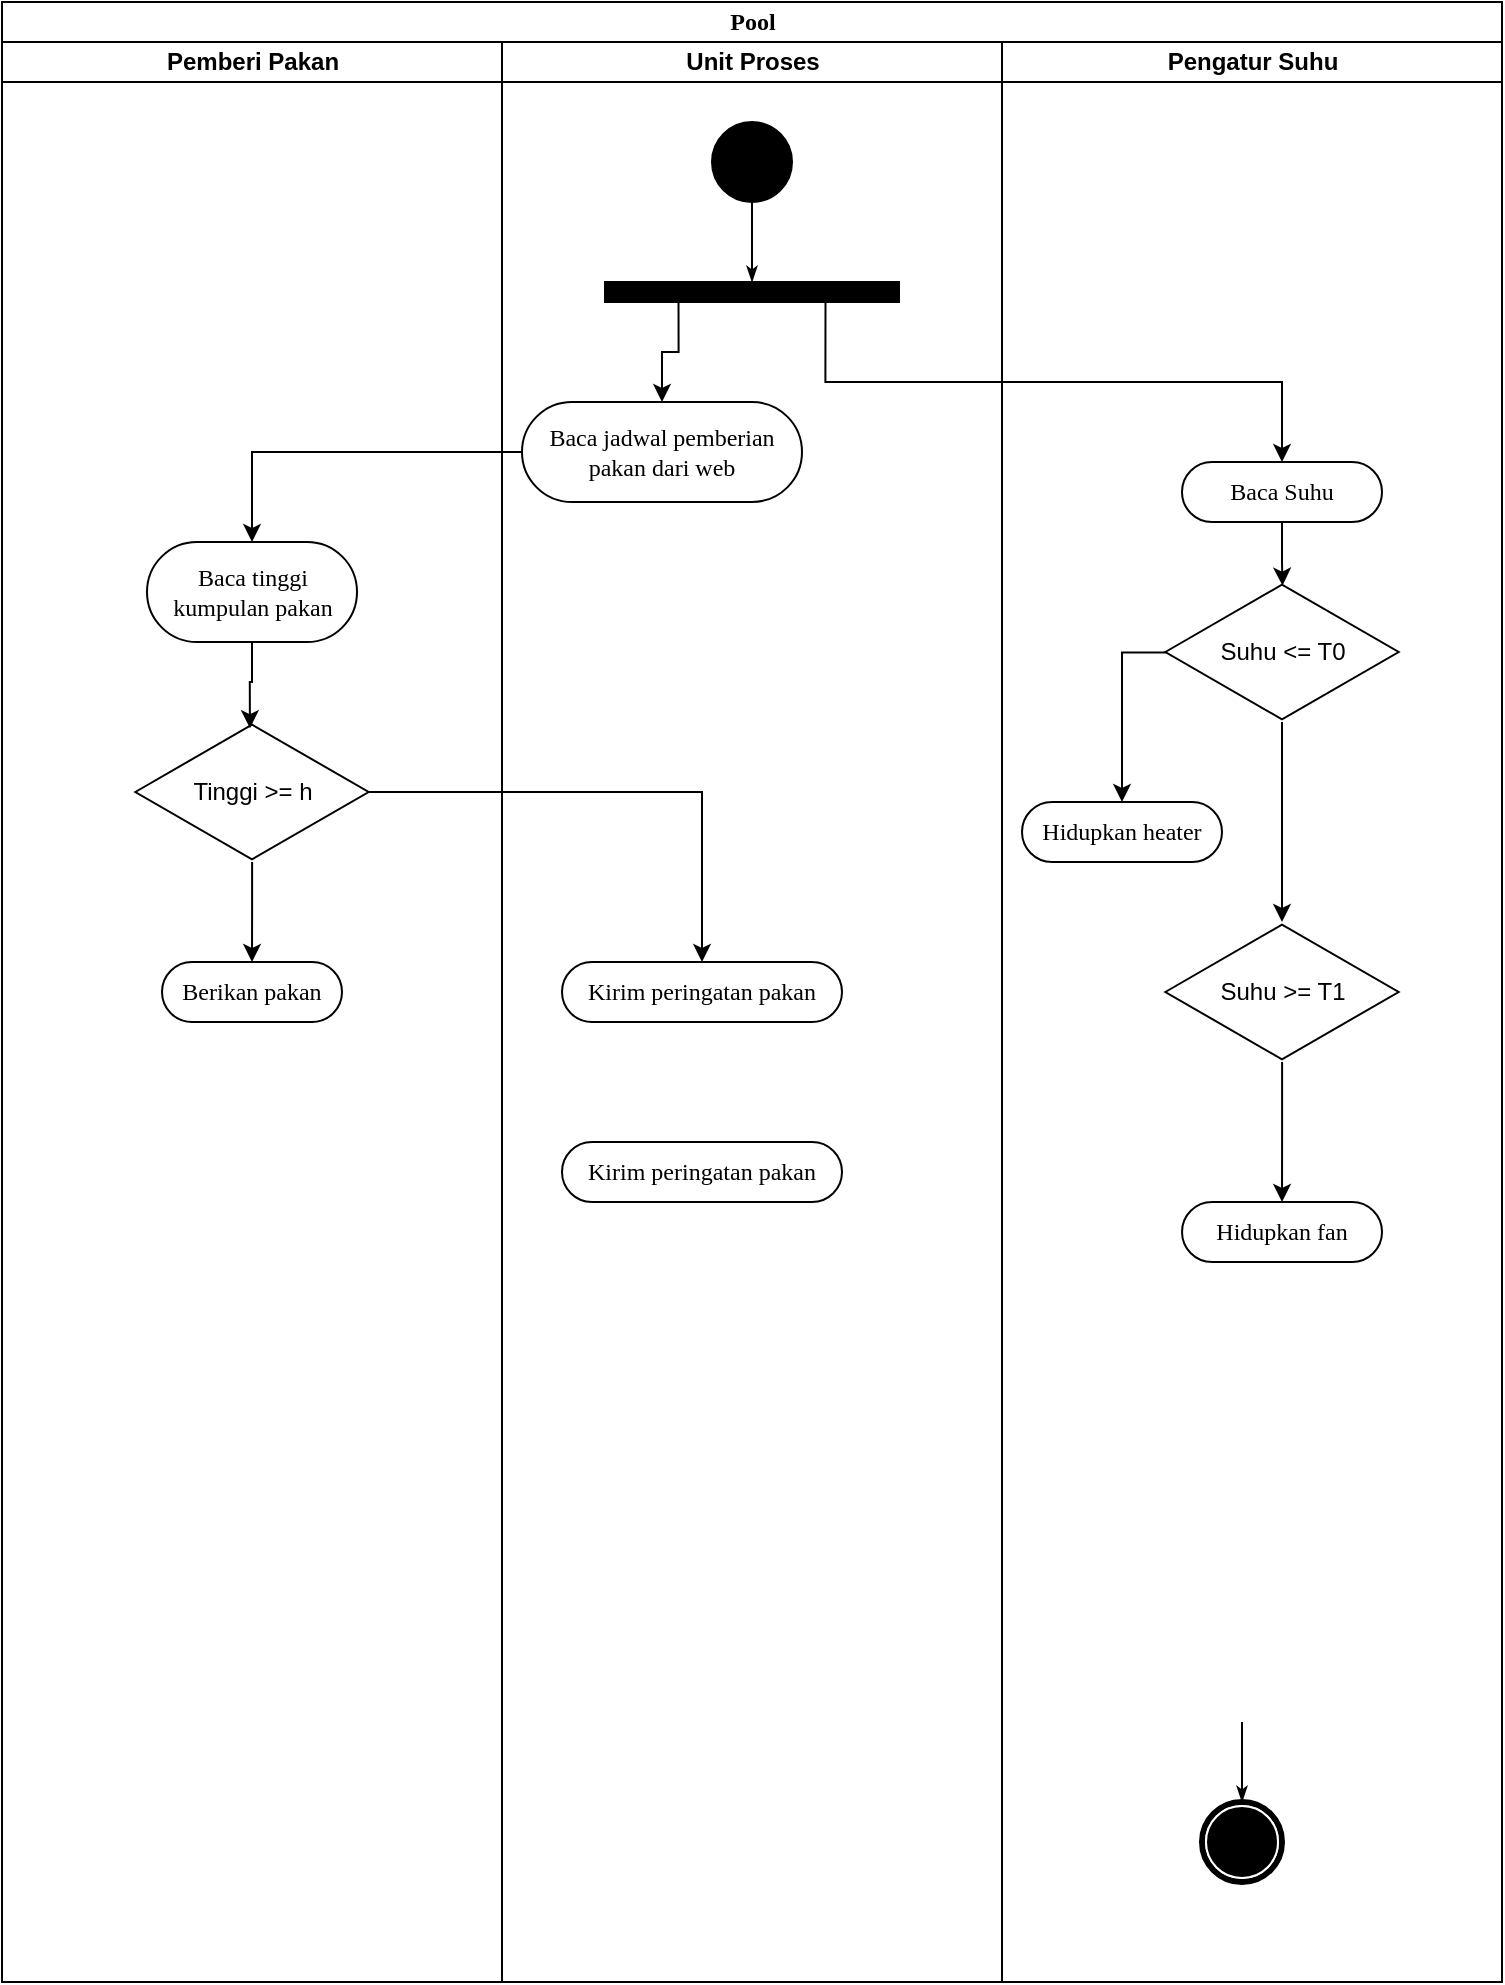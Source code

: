 <mxfile version="24.4.13" type="github">
  <diagram name="Page-1" id="0783ab3e-0a74-02c8-0abd-f7b4e66b4bec">
    <mxGraphModel dx="983" dy="576" grid="1" gridSize="10" guides="1" tooltips="1" connect="1" arrows="1" fold="1" page="1" pageScale="1" pageWidth="850" pageHeight="1100" background="none" math="0" shadow="0">
      <root>
        <mxCell id="0" />
        <mxCell id="1" parent="0" />
        <mxCell id="1c1d494c118603dd-1" value="Pool" style="swimlane;html=1;childLayout=stackLayout;startSize=20;rounded=0;shadow=0;comic=0;labelBackgroundColor=none;strokeWidth=1;fontFamily=Verdana;fontSize=12;align=center;" parent="1" vertex="1">
          <mxGeometry x="40" y="20" width="750" height="990" as="geometry" />
        </mxCell>
        <mxCell id="1c1d494c118603dd-2" value="Pemberi Pakan" style="swimlane;html=1;startSize=20;" parent="1c1d494c118603dd-1" vertex="1">
          <mxGeometry y="20" width="250" height="970" as="geometry" />
        </mxCell>
        <mxCell id="1c1d494c118603dd-35" style="edgeStyle=none;rounded=0;html=1;labelBackgroundColor=none;startArrow=none;startFill=0;startSize=5;endArrow=classicThin;endFill=1;endSize=5;jettySize=auto;orthogonalLoop=1;strokeWidth=1;fontFamily=Verdana;fontSize=12" parent="1c1d494c118603dd-2" source="1c1d494c118603dd-10" edge="1">
          <mxGeometry relative="1" as="geometry">
            <mxPoint x="142.273" y="335" as="targetPoint" />
          </mxGeometry>
        </mxCell>
        <mxCell id="1c1d494c118603dd-47" style="edgeStyle=none;rounded=0;html=1;dashed=1;labelBackgroundColor=none;startArrow=none;startFill=0;startSize=5;endArrow=oval;endFill=0;endSize=5;jettySize=auto;orthogonalLoop=1;strokeWidth=1;fontFamily=Verdana;fontSize=12" parent="1c1d494c118603dd-2" source="1c1d494c118603dd-21" edge="1">
          <mxGeometry relative="1" as="geometry">
            <mxPoint x="140" y="295" as="targetPoint" />
          </mxGeometry>
        </mxCell>
        <mxCell id="1c1d494c118603dd-3" value="Unit Proses" style="swimlane;html=1;startSize=20;" parent="1c1d494c118603dd-1" vertex="1">
          <mxGeometry x="250" y="20" width="250" height="970" as="geometry" />
        </mxCell>
        <mxCell id="IyHvIqkEpkZ7_U9i_g5_-25" style="edgeStyle=orthogonalEdgeStyle;rounded=0;orthogonalLoop=1;jettySize=auto;html=1;exitX=0.25;exitY=1;exitDx=0;exitDy=0;entryX=0.5;entryY=0;entryDx=0;entryDy=0;" edge="1" parent="1c1d494c118603dd-3" source="60571a20871a0731-3" target="1c1d494c118603dd-6">
          <mxGeometry relative="1" as="geometry" />
        </mxCell>
        <mxCell id="60571a20871a0731-3" value="" style="whiteSpace=wrap;html=1;rounded=0;shadow=0;comic=0;labelBackgroundColor=none;strokeWidth=1;fillColor=#000000;fontFamily=Verdana;fontSize=12;align=center;rotation=0;" parent="1c1d494c118603dd-3" vertex="1">
          <mxGeometry x="51.5" y="120" width="147" height="10" as="geometry" />
        </mxCell>
        <mxCell id="1c1d494c118603dd-40" style="edgeStyle=none;rounded=0;html=1;labelBackgroundColor=none;startArrow=none;startFill=0;startSize=5;endArrow=classicThin;endFill=1;endSize=5;jettySize=auto;orthogonalLoop=1;strokeWidth=1;fontFamily=Verdana;fontSize=12" parent="1c1d494c118603dd-3" target="1c1d494c118603dd-15" edge="1">
          <mxGeometry relative="1" as="geometry">
            <mxPoint x="125.5" y="480" as="sourcePoint" />
          </mxGeometry>
        </mxCell>
        <mxCell id="1c1d494c118603dd-39" style="edgeStyle=none;rounded=0;html=1;labelBackgroundColor=none;startArrow=none;startFill=0;startSize=5;endArrow=classicThin;endFill=1;endSize=5;jettySize=auto;orthogonalLoop=1;strokeWidth=1;fontFamily=Verdana;fontSize=12" parent="1c1d494c118603dd-3" target="1c1d494c118603dd-11" edge="1">
          <mxGeometry relative="1" as="geometry">
            <mxPoint x="113.55" y="420" as="sourcePoint" />
          </mxGeometry>
        </mxCell>
        <mxCell id="1c1d494c118603dd-32" style="edgeStyle=orthogonalEdgeStyle;rounded=0;html=1;entryX=0.25;entryY=0;labelBackgroundColor=none;startArrow=none;startFill=0;startSize=5;endArrow=classicThin;endFill=1;endSize=5;jettySize=auto;orthogonalLoop=1;strokeWidth=1;fontFamily=Verdana;fontSize=12" parent="1c1d494c118603dd-3" source="1c1d494c118603dd-14" edge="1">
          <mxGeometry relative="1" as="geometry">
            <mxPoint x="76.75" y="410" as="targetPoint" />
          </mxGeometry>
        </mxCell>
        <mxCell id="1c1d494c118603dd-41" style="edgeStyle=none;rounded=0;html=1;labelBackgroundColor=none;startArrow=none;startFill=0;startSize=5;endArrow=classicThin;endFill=1;endSize=5;jettySize=auto;orthogonalLoop=1;strokeWidth=1;fontFamily=Verdana;fontSize=12" parent="1c1d494c118603dd-3" source="1c1d494c118603dd-15" edge="1">
          <mxGeometry relative="1" as="geometry">
            <mxPoint x="140.357" y="580" as="targetPoint" />
          </mxGeometry>
        </mxCell>
        <mxCell id="1c1d494c118603dd-52" style="edgeStyle=none;rounded=0;html=1;dashed=1;labelBackgroundColor=none;startArrow=none;startFill=0;startSize=5;endArrow=oval;endFill=0;endSize=5;jettySize=auto;orthogonalLoop=1;strokeWidth=1;fontFamily=Verdana;fontSize=12" parent="1c1d494c118603dd-3" source="1c1d494c118603dd-23" edge="1">
          <mxGeometry relative="1" as="geometry">
            <mxPoint x="101.793" y="480" as="targetPoint" />
          </mxGeometry>
        </mxCell>
        <mxCell id="1c1d494c118603dd-53" style="edgeStyle=none;rounded=0;html=1;dashed=1;labelBackgroundColor=none;startArrow=none;startFill=0;startSize=5;endArrow=oval;endFill=0;endSize=5;jettySize=auto;orthogonalLoop=1;strokeWidth=1;fontFamily=Verdana;fontSize=12" parent="1c1d494c118603dd-3" source="1c1d494c118603dd-23" edge="1">
          <mxGeometry relative="1" as="geometry">
            <mxPoint x="125" y="529.167" as="targetPoint" />
          </mxGeometry>
        </mxCell>
        <mxCell id="1c1d494c118603dd-54" style="edgeStyle=none;rounded=0;html=1;dashed=1;labelBackgroundColor=none;startArrow=none;startFill=0;startSize=5;endArrow=oval;endFill=0;endSize=5;jettySize=auto;orthogonalLoop=1;strokeWidth=1;fontFamily=Verdana;fontSize=12" parent="1c1d494c118603dd-3" source="1c1d494c118603dd-24" edge="1">
          <mxGeometry relative="1" as="geometry">
            <mxPoint x="127.081" y="610" as="targetPoint" />
          </mxGeometry>
        </mxCell>
        <mxCell id="60571a20871a0731-4" value="" style="ellipse;whiteSpace=wrap;html=1;rounded=0;shadow=0;comic=0;labelBackgroundColor=none;strokeWidth=1;fillColor=#000000;fontFamily=Verdana;fontSize=12;align=center;" parent="1c1d494c118603dd-3" vertex="1">
          <mxGeometry x="105" y="40" width="40" height="40" as="geometry" />
        </mxCell>
        <mxCell id="1c1d494c118603dd-28" style="edgeStyle=orthogonalEdgeStyle;rounded=0;html=1;entryX=0.5;entryY=0;labelBackgroundColor=none;startArrow=none;startFill=0;startSize=5;endArrow=classicThin;endFill=1;endSize=5;jettySize=auto;orthogonalLoop=1;strokeWidth=1;fontFamily=Verdana;fontSize=12;exitX=0.5;exitY=1;exitDx=0;exitDy=0;entryDx=0;entryDy=0;" parent="1c1d494c118603dd-3" source="60571a20871a0731-4" target="60571a20871a0731-3" edge="1">
          <mxGeometry relative="1" as="geometry">
            <Array as="points" />
            <mxPoint x="-70" y="125" as="sourcePoint" />
          </mxGeometry>
        </mxCell>
        <mxCell id="1c1d494c118603dd-6" value="Baca jadwal pemberian pakan dari web" style="rounded=1;whiteSpace=wrap;html=1;shadow=0;comic=0;labelBackgroundColor=none;strokeWidth=1;fontFamily=Verdana;fontSize=12;align=center;arcSize=50;" parent="1c1d494c118603dd-3" vertex="1">
          <mxGeometry x="10" y="180" width="140" height="50" as="geometry" />
        </mxCell>
        <mxCell id="IyHvIqkEpkZ7_U9i_g5_-24" value="Baca tinggi kumpulan pakan" style="rounded=1;whiteSpace=wrap;html=1;shadow=0;comic=0;labelBackgroundColor=none;strokeWidth=1;fontFamily=Verdana;fontSize=12;align=center;arcSize=50;" vertex="1" parent="1c1d494c118603dd-3">
          <mxGeometry x="-177.5" y="250" width="105" height="50" as="geometry" />
        </mxCell>
        <mxCell id="IyHvIqkEpkZ7_U9i_g5_-29" value="Tinggi &amp;gt;= h" style="html=1;whiteSpace=wrap;aspect=fixed;shape=isoRectangle;" vertex="1" parent="1c1d494c118603dd-3">
          <mxGeometry x="-183.34" y="340" width="116.67" height="70" as="geometry" />
        </mxCell>
        <mxCell id="IyHvIqkEpkZ7_U9i_g5_-26" value="Berikan pakan" style="rounded=1;whiteSpace=wrap;html=1;shadow=0;comic=0;labelBackgroundColor=none;strokeWidth=1;fontFamily=Verdana;fontSize=12;align=center;arcSize=50;" vertex="1" parent="1c1d494c118603dd-3">
          <mxGeometry x="-170" y="460" width="90" height="30" as="geometry" />
        </mxCell>
        <mxCell id="IyHvIqkEpkZ7_U9i_g5_-28" style="edgeStyle=orthogonalEdgeStyle;rounded=0;orthogonalLoop=1;jettySize=auto;html=1;entryX=0.5;entryY=0;entryDx=0;entryDy=0;" edge="1" parent="1c1d494c118603dd-3" source="1c1d494c118603dd-6" target="IyHvIqkEpkZ7_U9i_g5_-24">
          <mxGeometry relative="1" as="geometry" />
        </mxCell>
        <mxCell id="IyHvIqkEpkZ7_U9i_g5_-27" value="Kirim peringatan pakan" style="rounded=1;whiteSpace=wrap;html=1;shadow=0;comic=0;labelBackgroundColor=none;strokeWidth=1;fontFamily=Verdana;fontSize=12;align=center;arcSize=50;" vertex="1" parent="1c1d494c118603dd-3">
          <mxGeometry x="30" y="460" width="140" height="30" as="geometry" />
        </mxCell>
        <mxCell id="IyHvIqkEpkZ7_U9i_g5_-32" style="edgeStyle=orthogonalEdgeStyle;rounded=0;orthogonalLoop=1;jettySize=auto;html=1;entryX=0.5;entryY=0;entryDx=0;entryDy=0;" edge="1" parent="1c1d494c118603dd-3" source="IyHvIqkEpkZ7_U9i_g5_-29" target="IyHvIqkEpkZ7_U9i_g5_-27">
          <mxGeometry relative="1" as="geometry" />
        </mxCell>
        <mxCell id="IyHvIqkEpkZ7_U9i_g5_-30" style="edgeStyle=orthogonalEdgeStyle;rounded=0;orthogonalLoop=1;jettySize=auto;html=1;entryX=0.491;entryY=0.044;entryDx=0;entryDy=0;entryPerimeter=0;" edge="1" parent="1c1d494c118603dd-3" source="IyHvIqkEpkZ7_U9i_g5_-24" target="IyHvIqkEpkZ7_U9i_g5_-29">
          <mxGeometry relative="1" as="geometry" />
        </mxCell>
        <mxCell id="IyHvIqkEpkZ7_U9i_g5_-31" style="edgeStyle=orthogonalEdgeStyle;rounded=0;orthogonalLoop=1;jettySize=auto;html=1;entryX=0.5;entryY=0;entryDx=0;entryDy=0;" edge="1" parent="1c1d494c118603dd-3" source="IyHvIqkEpkZ7_U9i_g5_-29" target="IyHvIqkEpkZ7_U9i_g5_-26">
          <mxGeometry relative="1" as="geometry" />
        </mxCell>
        <mxCell id="IyHvIqkEpkZ7_U9i_g5_-70" value="Kirim peringatan pakan" style="rounded=1;whiteSpace=wrap;html=1;shadow=0;comic=0;labelBackgroundColor=none;strokeWidth=1;fontFamily=Verdana;fontSize=12;align=center;arcSize=50;" vertex="1" parent="1c1d494c118603dd-3">
          <mxGeometry x="30" y="550" width="140" height="30" as="geometry" />
        </mxCell>
        <mxCell id="1c1d494c118603dd-4" value="Pengatur Suhu" style="swimlane;html=1;startSize=20;" parent="1c1d494c118603dd-1" vertex="1">
          <mxGeometry x="500" y="20" width="250" height="970" as="geometry" />
        </mxCell>
        <mxCell id="1c1d494c118603dd-33" style="rounded=0;html=1;labelBackgroundColor=none;startArrow=none;startFill=0;startSize=5;endArrow=classicThin;endFill=1;endSize=5;jettySize=auto;orthogonalLoop=1;strokeWidth=1;fontFamily=Verdana;fontSize=12" parent="1c1d494c118603dd-4" target="1c1d494c118603dd-9" edge="1">
          <mxGeometry relative="1" as="geometry">
            <mxPoint x="83.75" y="238" as="sourcePoint" />
          </mxGeometry>
        </mxCell>
        <mxCell id="1c1d494c118603dd-38" style="edgeStyle=none;rounded=0;html=1;labelBackgroundColor=none;startArrow=none;startFill=0;startSize=5;endArrow=classicThin;endFill=1;endSize=5;jettySize=auto;orthogonalLoop=1;strokeWidth=1;fontFamily=Verdana;fontSize=12" parent="1c1d494c118603dd-4" target="1c1d494c118603dd-13" edge="1">
          <mxGeometry relative="1" as="geometry">
            <mxPoint x="85" y="356.111" as="sourcePoint" />
          </mxGeometry>
        </mxCell>
        <mxCell id="1c1d494c118603dd-37" style="edgeStyle=none;rounded=0;html=1;labelBackgroundColor=none;startArrow=none;startFill=0;startSize=5;endArrow=classicThin;endFill=1;endSize=5;jettySize=auto;orthogonalLoop=1;strokeWidth=1;fontFamily=Verdana;fontSize=12" parent="1c1d494c118603dd-4" target="1c1d494c118603dd-8" edge="1">
          <mxGeometry relative="1" as="geometry">
            <mxPoint x="70.565" y="298" as="sourcePoint" />
          </mxGeometry>
        </mxCell>
        <mxCell id="1c1d494c118603dd-43" style="edgeStyle=none;rounded=0;html=1;labelBackgroundColor=none;startArrow=none;startFill=0;startSize=5;endArrow=classicThin;endFill=1;endSize=5;jettySize=auto;orthogonalLoop=1;strokeWidth=1;fontFamily=Verdana;fontSize=12" parent="1c1d494c118603dd-4" target="1c1d494c118603dd-18" edge="1">
          <mxGeometry relative="1" as="geometry">
            <mxPoint x="30" y="640" as="sourcePoint" />
          </mxGeometry>
        </mxCell>
        <mxCell id="1c1d494c118603dd-44" style="edgeStyle=none;rounded=0;html=1;labelBackgroundColor=none;startArrow=none;startFill=0;startSize=5;endArrow=classicThin;endFill=1;endSize=5;jettySize=auto;orthogonalLoop=1;strokeWidth=1;fontFamily=Verdana;fontSize=12" parent="1c1d494c118603dd-4" target="1c1d494c118603dd-19" edge="1">
          <mxGeometry relative="1" as="geometry">
            <mxPoint x="120" y="700" as="sourcePoint" />
          </mxGeometry>
        </mxCell>
        <mxCell id="1c1d494c118603dd-45" style="edgeStyle=none;rounded=0;html=1;labelBackgroundColor=none;startArrow=none;startFill=0;startSize=5;endArrow=classicThin;endFill=1;endSize=5;jettySize=auto;orthogonalLoop=1;strokeWidth=1;fontFamily=Verdana;fontSize=12" parent="1c1d494c118603dd-4" target="60571a20871a0731-5" edge="1">
          <mxGeometry relative="1" as="geometry">
            <mxPoint x="120" y="840" as="sourcePoint" />
          </mxGeometry>
        </mxCell>
        <mxCell id="60571a20871a0731-5" value="" style="shape=mxgraph.bpmn.shape;html=1;verticalLabelPosition=bottom;labelBackgroundColor=#ffffff;verticalAlign=top;perimeter=ellipsePerimeter;outline=end;symbol=terminate;rounded=0;shadow=0;comic=0;strokeWidth=1;fontFamily=Verdana;fontSize=12;align=center;" parent="1c1d494c118603dd-4" vertex="1">
          <mxGeometry x="100" y="880" width="40" height="40" as="geometry" />
        </mxCell>
        <mxCell id="1c1d494c118603dd-48" style="edgeStyle=none;rounded=0;html=1;dashed=1;labelBackgroundColor=none;startArrow=none;startFill=0;startSize=5;endArrow=oval;endFill=0;endSize=5;jettySize=auto;orthogonalLoop=1;strokeWidth=1;fontFamily=Verdana;fontSize=12" parent="1c1d494c118603dd-4" source="1c1d494c118603dd-20" edge="1">
          <mxGeometry relative="1" as="geometry">
            <mxPoint x="122.955" y="238" as="targetPoint" />
          </mxGeometry>
        </mxCell>
        <mxCell id="1c1d494c118603dd-49" style="edgeStyle=none;rounded=0;html=1;dashed=1;labelBackgroundColor=none;startArrow=none;startFill=0;startSize=5;endArrow=oval;endFill=0;endSize=5;jettySize=auto;orthogonalLoop=1;strokeWidth=1;fontFamily=Verdana;fontSize=12" parent="1c1d494c118603dd-4" source="1c1d494c118603dd-20" edge="1">
          <mxGeometry relative="1" as="geometry">
            <mxPoint x="85" y="281.814" as="targetPoint" />
          </mxGeometry>
        </mxCell>
        <mxCell id="1c1d494c118603dd-50" style="edgeStyle=none;rounded=0;html=1;dashed=1;labelBackgroundColor=none;startArrow=none;startFill=0;startSize=5;endArrow=oval;endFill=0;endSize=5;jettySize=auto;orthogonalLoop=1;strokeWidth=1;fontFamily=Verdana;fontSize=12" parent="1c1d494c118603dd-4" source="1c1d494c118603dd-22" edge="1">
          <mxGeometry relative="1" as="geometry">
            <mxPoint x="139.231" y="360" as="targetPoint" />
          </mxGeometry>
        </mxCell>
        <mxCell id="1c1d494c118603dd-51" style="edgeStyle=none;rounded=0;html=1;dashed=1;labelBackgroundColor=none;startArrow=none;startFill=0;startSize=5;endArrow=oval;endFill=0;endSize=5;jettySize=auto;orthogonalLoop=1;strokeWidth=1;fontFamily=Verdana;fontSize=12" parent="1c1d494c118603dd-4" target="1c1d494c118603dd-13" edge="1">
          <mxGeometry relative="1" as="geometry">
            <mxPoint x="110" y="420.692" as="sourcePoint" />
          </mxGeometry>
        </mxCell>
        <mxCell id="1c1d494c118603dd-56" style="edgeStyle=none;rounded=0;html=1;dashed=1;labelBackgroundColor=none;startArrow=none;startFill=0;startSize=5;endArrow=oval;endFill=0;endSize=5;jettySize=auto;orthogonalLoop=1;strokeWidth=1;fontFamily=Verdana;fontSize=12" parent="1c1d494c118603dd-4" target="1c1d494c118603dd-18" edge="1">
          <mxGeometry relative="1" as="geometry">
            <mxPoint x="156.964" y="640" as="sourcePoint" />
          </mxGeometry>
        </mxCell>
        <mxCell id="1c1d494c118603dd-57" style="edgeStyle=none;rounded=0;html=1;dashed=1;labelBackgroundColor=none;startArrow=none;startFill=0;startSize=5;endArrow=oval;endFill=0;endSize=5;jettySize=auto;orthogonalLoop=1;strokeWidth=1;fontFamily=Verdana;fontSize=12" parent="1c1d494c118603dd-4" target="1c1d494c118603dd-17" edge="1">
          <mxGeometry relative="1" as="geometry">
            <mxPoint x="120" y="618.239" as="sourcePoint" />
          </mxGeometry>
        </mxCell>
        <mxCell id="1c1d494c118603dd-58" style="edgeStyle=none;rounded=0;html=1;dashed=1;labelBackgroundColor=none;startArrow=none;startFill=0;startSize=5;endArrow=oval;endFill=0;endSize=5;jettySize=auto;orthogonalLoop=1;strokeWidth=1;fontFamily=Verdana;fontSize=12" parent="1c1d494c118603dd-4" target="1c1d494c118603dd-19" edge="1">
          <mxGeometry relative="1" as="geometry">
            <mxPoint x="169.6" y="785" as="sourcePoint" />
          </mxGeometry>
        </mxCell>
        <mxCell id="IyHvIqkEpkZ7_U9i_g5_-22" value="Baca Suhu" style="rounded=1;whiteSpace=wrap;html=1;shadow=0;comic=0;labelBackgroundColor=none;strokeWidth=1;fontFamily=Verdana;fontSize=12;align=center;arcSize=50;" vertex="1" parent="1c1d494c118603dd-4">
          <mxGeometry x="90" y="210" width="100" height="30" as="geometry" />
        </mxCell>
        <mxCell id="IyHvIqkEpkZ7_U9i_g5_-41" style="edgeStyle=orthogonalEdgeStyle;rounded=0;orthogonalLoop=1;jettySize=auto;html=1;" edge="1" parent="1c1d494c118603dd-4" source="IyHvIqkEpkZ7_U9i_g5_-33" target="IyHvIqkEpkZ7_U9i_g5_-40">
          <mxGeometry relative="1" as="geometry" />
        </mxCell>
        <mxCell id="IyHvIqkEpkZ7_U9i_g5_-43" style="edgeStyle=orthogonalEdgeStyle;rounded=0;orthogonalLoop=1;jettySize=auto;html=1;entryX=0.5;entryY=0;entryDx=0;entryDy=0;exitX=0.002;exitY=0.504;exitDx=0;exitDy=0;exitPerimeter=0;" edge="1" parent="1c1d494c118603dd-4" source="IyHvIqkEpkZ7_U9i_g5_-33" target="IyHvIqkEpkZ7_U9i_g5_-36">
          <mxGeometry relative="1" as="geometry" />
        </mxCell>
        <mxCell id="IyHvIqkEpkZ7_U9i_g5_-33" value="Suhu &amp;lt;= T0" style="html=1;whiteSpace=wrap;aspect=fixed;shape=isoRectangle;" vertex="1" parent="1c1d494c118603dd-4">
          <mxGeometry x="81.67" y="270" width="116.67" height="70" as="geometry" />
        </mxCell>
        <mxCell id="IyHvIqkEpkZ7_U9i_g5_-35" style="edgeStyle=orthogonalEdgeStyle;rounded=0;orthogonalLoop=1;jettySize=auto;html=1;entryX=0.502;entryY=0.026;entryDx=0;entryDy=0;entryPerimeter=0;" edge="1" parent="1c1d494c118603dd-4" source="IyHvIqkEpkZ7_U9i_g5_-22" target="IyHvIqkEpkZ7_U9i_g5_-33">
          <mxGeometry relative="1" as="geometry" />
        </mxCell>
        <mxCell id="IyHvIqkEpkZ7_U9i_g5_-36" value="Hidupkan heater" style="rounded=1;whiteSpace=wrap;html=1;shadow=0;comic=0;labelBackgroundColor=none;strokeWidth=1;fontFamily=Verdana;fontSize=12;align=center;arcSize=50;" vertex="1" parent="1c1d494c118603dd-4">
          <mxGeometry x="10" y="380" width="100" height="30" as="geometry" />
        </mxCell>
        <mxCell id="IyHvIqkEpkZ7_U9i_g5_-44" style="edgeStyle=orthogonalEdgeStyle;rounded=0;orthogonalLoop=1;jettySize=auto;html=1;entryX=0.5;entryY=0;entryDx=0;entryDy=0;" edge="1" parent="1c1d494c118603dd-4" source="IyHvIqkEpkZ7_U9i_g5_-40" target="IyHvIqkEpkZ7_U9i_g5_-42">
          <mxGeometry relative="1" as="geometry" />
        </mxCell>
        <mxCell id="IyHvIqkEpkZ7_U9i_g5_-40" value="Suhu &amp;gt;= T1" style="html=1;whiteSpace=wrap;aspect=fixed;shape=isoRectangle;" vertex="1" parent="1c1d494c118603dd-4">
          <mxGeometry x="81.66" y="440" width="116.67" height="70" as="geometry" />
        </mxCell>
        <mxCell id="IyHvIqkEpkZ7_U9i_g5_-42" value="Hidupkan fan" style="rounded=1;whiteSpace=wrap;html=1;shadow=0;comic=0;labelBackgroundColor=none;strokeWidth=1;fontFamily=Verdana;fontSize=12;align=center;arcSize=50;" vertex="1" parent="1c1d494c118603dd-4">
          <mxGeometry x="90.01" y="580" width="100" height="30" as="geometry" />
        </mxCell>
        <mxCell id="1c1d494c118603dd-31" style="edgeStyle=orthogonalEdgeStyle;rounded=0;html=1;entryX=0.75;entryY=0;labelBackgroundColor=none;startArrow=none;startFill=0;startSize=5;endArrow=classicThin;endFill=1;endSize=5;jettySize=auto;orthogonalLoop=1;strokeWidth=1;fontFamily=Verdana;fontSize=12" parent="1c1d494c118603dd-1" target="1c1d494c118603dd-12" edge="1">
          <mxGeometry relative="1" as="geometry">
            <mxPoint x="465" y="395" as="sourcePoint" />
          </mxGeometry>
        </mxCell>
        <mxCell id="1c1d494c118603dd-36" style="edgeStyle=none;rounded=0;html=1;labelBackgroundColor=none;startArrow=none;startFill=0;startSize=5;endArrow=classicThin;endFill=1;endSize=5;jettySize=auto;orthogonalLoop=1;strokeWidth=1;fontFamily=Verdana;fontSize=12" parent="1c1d494c118603dd-1" source="1c1d494c118603dd-7" edge="1">
          <mxGeometry relative="1" as="geometry">
            <mxPoint x="210" y="390.87" as="targetPoint" />
          </mxGeometry>
        </mxCell>
        <mxCell id="1c1d494c118603dd-42" style="edgeStyle=none;rounded=0;html=1;labelBackgroundColor=none;startArrow=none;startFill=0;startSize=5;endArrow=classicThin;endFill=1;endSize=5;jettySize=auto;orthogonalLoop=1;strokeWidth=1;fontFamily=Verdana;fontSize=12" parent="1c1d494c118603dd-1" source="1c1d494c118603dd-16" edge="1">
          <mxGeometry relative="1" as="geometry">
            <mxPoint x="465" y="635.87" as="targetPoint" />
          </mxGeometry>
        </mxCell>
        <mxCell id="1c1d494c118603dd-55" style="edgeStyle=none;rounded=0;html=1;dashed=1;labelBackgroundColor=none;startArrow=none;startFill=0;startSize=5;endArrow=oval;endFill=0;endSize=5;jettySize=auto;orthogonalLoop=1;strokeWidth=1;fontFamily=Verdana;fontSize=12" parent="1c1d494c118603dd-1" source="1c1d494c118603dd-24" edge="1">
          <mxGeometry relative="1" as="geometry">
            <mxPoint x="465" y="656.222" as="targetPoint" />
          </mxGeometry>
        </mxCell>
        <mxCell id="IyHvIqkEpkZ7_U9i_g5_-34" style="edgeStyle=orthogonalEdgeStyle;rounded=0;orthogonalLoop=1;jettySize=auto;html=1;entryX=0.5;entryY=0;entryDx=0;entryDy=0;exitX=0.75;exitY=1;exitDx=0;exitDy=0;" edge="1" parent="1c1d494c118603dd-1" source="60571a20871a0731-3" target="IyHvIqkEpkZ7_U9i_g5_-22">
          <mxGeometry relative="1" as="geometry" />
        </mxCell>
      </root>
    </mxGraphModel>
  </diagram>
</mxfile>

